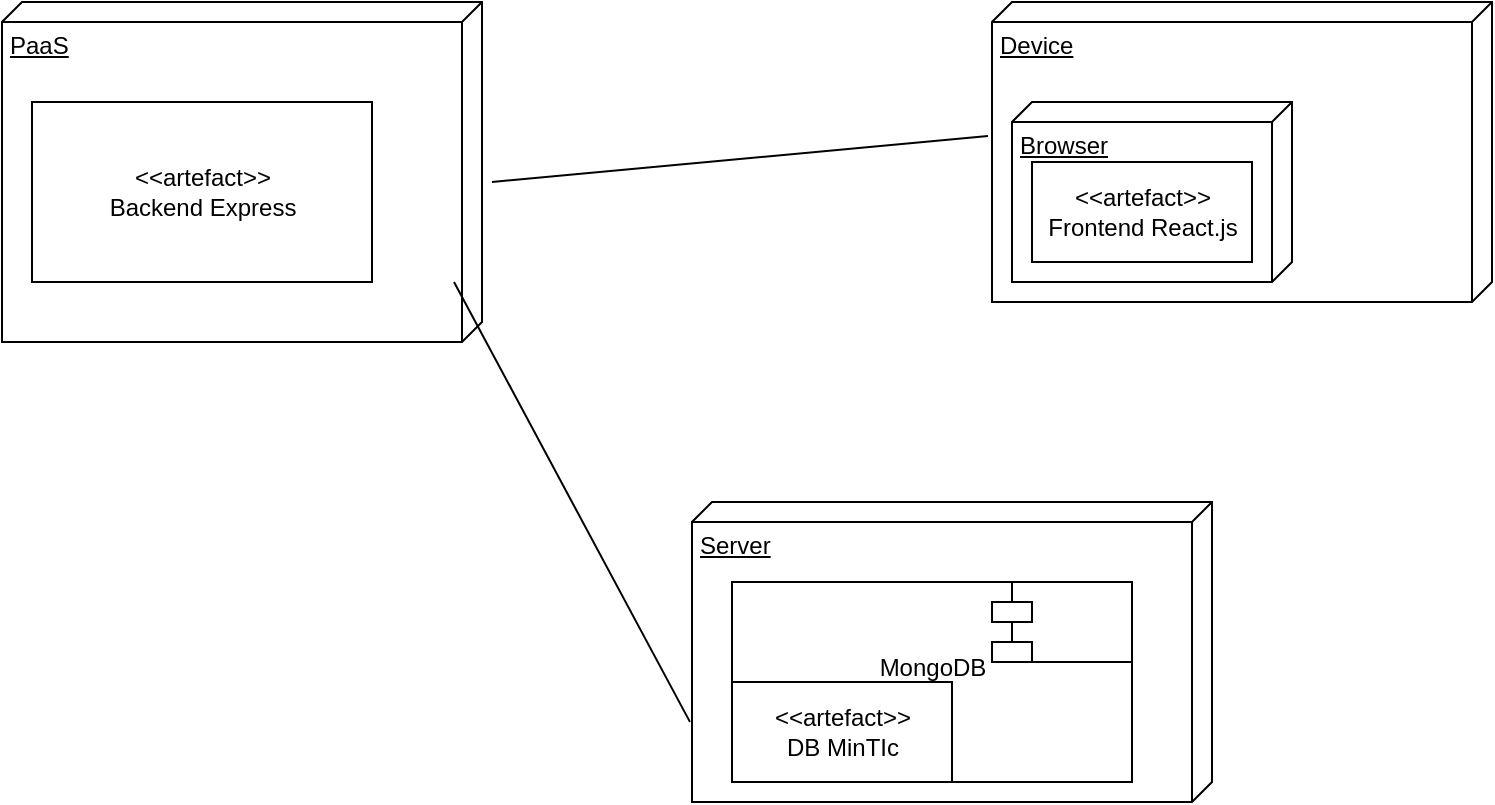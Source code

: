 <mxfile version="16.2.7" type="device"><diagram id="qjOVXAk38i8YE-UFanA5" name="Page-1"><mxGraphModel dx="868" dy="482" grid="1" gridSize="10" guides="1" tooltips="1" connect="1" arrows="1" fold="1" page="1" pageScale="1" pageWidth="827" pageHeight="1169" math="0" shadow="0"><root><mxCell id="0"/><mxCell id="1" parent="0"/><mxCell id="jyfQ1Io2gElMQoaDu44c-1" value="PaaS" style="verticalAlign=top;align=left;spacingTop=8;spacingLeft=2;spacingRight=12;shape=cube;size=10;direction=south;fontStyle=4;html=1;" vertex="1" parent="1"><mxGeometry x="55" y="20" width="240" height="170" as="geometry"/></mxCell><mxCell id="jyfQ1Io2gElMQoaDu44c-2" value="&amp;lt;&amp;lt;artefact&amp;gt;&amp;gt;&lt;br&gt;Backend Express" style="html=1;" vertex="1" parent="1"><mxGeometry x="70" y="70" width="170" height="90" as="geometry"/></mxCell><mxCell id="jyfQ1Io2gElMQoaDu44c-3" value="Server" style="verticalAlign=top;align=left;spacingTop=8;spacingLeft=2;spacingRight=12;shape=cube;size=10;direction=south;fontStyle=4;html=1;" vertex="1" parent="1"><mxGeometry x="400" y="270" width="260" height="150" as="geometry"/></mxCell><mxCell id="jyfQ1Io2gElMQoaDu44c-4" value="MongoDB&lt;br&gt;&lt;br&gt;" style="html=1;" vertex="1" parent="1"><mxGeometry x="420" y="310" width="200" height="100" as="geometry"/></mxCell><mxCell id="jyfQ1Io2gElMQoaDu44c-5" value="" style="shape=module;align=left;spacingLeft=20;align=center;verticalAlign=top;" vertex="1" parent="1"><mxGeometry x="550" y="310" width="70" height="40" as="geometry"/></mxCell><mxCell id="jyfQ1Io2gElMQoaDu44c-6" value="&amp;lt;&amp;lt;artefact&amp;gt;&amp;gt;&lt;br&gt;DB MinTIc" style="html=1;" vertex="1" parent="1"><mxGeometry x="420" y="360" width="110" height="50" as="geometry"/></mxCell><mxCell id="jyfQ1Io2gElMQoaDu44c-7" value="Device" style="verticalAlign=top;align=left;spacingTop=8;spacingLeft=2;spacingRight=12;shape=cube;size=10;direction=south;fontStyle=4;html=1;" vertex="1" parent="1"><mxGeometry x="550" y="20" width="250" height="150" as="geometry"/></mxCell><mxCell id="jyfQ1Io2gElMQoaDu44c-8" value="Browser" style="verticalAlign=top;align=left;spacingTop=8;spacingLeft=2;spacingRight=12;shape=cube;size=10;direction=south;fontStyle=4;html=1;" vertex="1" parent="1"><mxGeometry x="560" y="70" width="140" height="90" as="geometry"/></mxCell><mxCell id="jyfQ1Io2gElMQoaDu44c-10" value="&amp;lt;&amp;lt;artefact&amp;gt;&amp;gt;&lt;br&gt;Frontend React.js" style="html=1;" vertex="1" parent="1"><mxGeometry x="570" y="100" width="110" height="50" as="geometry"/></mxCell><mxCell id="jyfQ1Io2gElMQoaDu44c-13" value="" style="endArrow=none;html=1;rounded=0;entryX=0.447;entryY=1.008;entryDx=0;entryDy=0;entryPerimeter=0;" edge="1" parent="1" target="jyfQ1Io2gElMQoaDu44c-7"><mxGeometry relative="1" as="geometry"><mxPoint x="300" y="110" as="sourcePoint"/><mxPoint x="490" y="210" as="targetPoint"/></mxGeometry></mxCell><mxCell id="jyfQ1Io2gElMQoaDu44c-17" value="" style="endArrow=none;html=1;rounded=0;entryX=0.733;entryY=1.004;entryDx=0;entryDy=0;entryPerimeter=0;" edge="1" parent="1" target="jyfQ1Io2gElMQoaDu44c-3"><mxGeometry relative="1" as="geometry"><mxPoint x="281" y="160" as="sourcePoint"/><mxPoint x="310" y="380" as="targetPoint"/></mxGeometry></mxCell></root></mxGraphModel></diagram></mxfile>